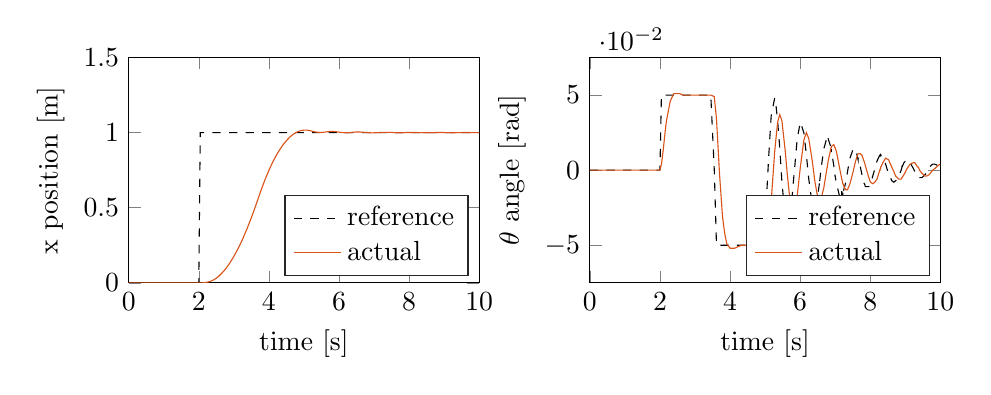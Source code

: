 % This file was created by matlab2tikz.
%
%The latest updates can be retrieved from
%  http://www.mathworks.com/matlabcentral/fileexchange/22022-matlab2tikz-matlab2tikz
%where you can also make suggestions and rate matlab2tikz.
%
\definecolor{mycolor1}{rgb}{0.85,0.325,0.098}%
%
\begin{tikzpicture}

\begin{axis}[%
width=0.367\textwidth,
height=0.236\textwidth,
at={(0\textwidth,0\textwidth)},
scale only axis,
xmin=0,
xmax=10,
xlabel={time [s]},
ymin=0,
ymax=1.5,
ylabel={x position [m]},
axis background/.style={fill=white},
legend style={at={(0.97,0.03)},anchor=south east,legend cell align=left,align=left,draw=white!15!black}
]
\addplot [color=black,dashed]
  table[row sep=crcr]{%
0	0\\
0.1	0\\
0.2	0\\
0.3	0\\
0.4	0\\
0.5	0\\
0.6	0\\
0.7	0\\
0.8	0\\
0.9	0\\
1	0\\
1.1	0\\
1.2	0\\
1.3	0\\
1.4	0\\
1.5	0\\
1.6	0\\
1.7	0\\
1.8	0\\
1.9	0\\
2.0	0\\
2.042	1\\
2.044	1\\
2.096	1\\
2.16	1\\
2.16	1\\
2.16	1\\
2.16	1\\
2.161	1\\
2.161	1\\
2.161	1\\
2.161	1\\
2.161	1\\
2.161	1\\
2.161	1\\
2.161	1\\
2.161	1\\
2.161	1\\
2.161	1\\
2.161	1\\
2.161	1\\
2.161	1\\
2.161	1\\
2.163	1\\
2.163	1\\
2.163	1\\
2.163	1\\
2.163	1\\
2.163	1\\
2.163	1\\
2.163	1\\
2.163	1\\
2.163	1\\
2.163	1\\
2.163	1\\
2.163	1\\
2.163	1\\
2.163	1\\
2.163	1\\
2.163	1\\
2.163	1\\
2.163	1\\
2.163	1\\
2.163	1\\
2.163	1\\
2.163	1\\
2.163	1\\
2.163	1\\
2.163	1\\
2.163	1\\
2.163	1\\
2.163	1\\
2.163	1\\
2.163	1\\
2.163	1\\
2.163	1\\
2.165	1\\
2.195	1\\
2.295	1\\
2.395	1\\
2.481	1\\
2.522	1\\
2.561	1\\
2.661	1\\
2.749	1\\
2.805	1\\
2.805	1\\
2.805	1\\
2.805	1\\
2.805	1\\
2.805	1\\
2.805	1\\
2.805	1\\
2.805	1\\
2.805	1\\
2.805	1\\
2.805	1\\
2.807	1\\
2.829	1\\
2.881	1\\
2.981	1\\
3.051	1\\
3.12	1\\
3.18	1\\
3.242	1\\
3.285	1\\
3.364	1\\
3.451	1\\
3.551	1\\
3.614	1\\
3.702	1\\
3.78	1\\
3.78	1\\
3.78	1\\
3.781	1\\
3.784	1\\
3.797	1\\
3.797	1\\
3.797	1\\
3.797	1\\
3.797	1\\
3.798	1\\
3.798	1\\
3.798	1\\
3.798	1\\
3.798	1\\
3.798	1\\
3.798	1\\
3.799	1\\
3.802	1\\
3.802	1\\
3.802	1\\
3.802	1\\
3.802	1\\
3.802	1\\
3.802	1\\
3.802	1\\
3.802	1\\
3.802	1\\
3.802	1\\
3.802	1\\
3.802	1\\
3.802	1\\
3.802	1\\
3.802	1\\
3.802	1\\
3.802	1\\
3.802	1\\
3.802	1\\
3.802	1\\
3.802	1\\
3.803	1\\
3.812	1\\
3.855	1\\
3.909	1\\
4.004	1\\
4.014	1\\
4.014	1\\
4.014	1\\
4.014	1\\
4.014	1\\
4.014	1\\
4.014	1\\
4.014	1\\
4.015	1\\
4.052	1\\
4.07	1\\
4.07	1\\
4.07	1\\
4.07	1\\
4.07	1\\
4.07	1\\
4.07	1\\
4.07	1\\
4.07	1\\
4.07	1\\
4.071	1\\
4.071	1\\
4.073	1\\
4.109	1\\
4.13	1\\
4.226	1\\
4.314	1\\
4.375	1\\
4.41	1\\
4.41	1\\
4.41	1\\
4.41	1\\
4.41	1\\
4.41	1\\
4.41	1\\
4.41	1\\
4.41	1\\
4.41	1\\
4.41	1\\
4.41	1\\
4.41	1\\
4.41	1\\
4.41	1\\
4.41	1\\
4.41	1\\
4.41	1\\
4.41	1\\
4.41	1\\
4.41	1\\
4.41	1\\
4.41	1\\
4.41	1\\
4.41	1\\
4.41	1\\
4.41	1\\
4.413	1\\
4.415	1\\
4.415	1\\
4.415	1\\
4.415	1\\
4.418	1\\
4.435	1\\
4.511	1\\
4.601	1\\
4.689	1\\
4.772	1\\
4.793	1\\
4.867	1\\
4.941	1\\
4.941	1\\
4.941	1\\
4.941	1\\
4.941	1\\
4.941	1\\
4.941	1\\
4.956	1\\
5.036	1\\
5.052	1\\
5.104	1\\
5.174	1\\
5.274	1\\
5.294	1\\
5.358	1\\
5.419	1\\
5.481	1\\
5.579	1\\
5.616	1\\
5.644	1\\
5.722	1\\
5.751	1\\
5.801	1\\
5.807	1\\
5.835	1\\
5.918	1\\
6.007	1\\
6.107	1\\
6.18	1\\
6.248	1\\
6.348	1\\
6.425	1\\
6.487	1\\
6.549	1\\
6.549	1\\
6.549	1\\
6.549	1\\
6.549	1\\
6.549	1\\
6.549	1\\
6.549	1\\
6.556	1\\
6.58	1\\
6.582	1\\
6.582	1\\
6.582	1\\
6.582	1\\
6.583	1\\
6.583	1\\
6.583	1\\
6.583	1\\
6.6	1\\
6.675	1\\
6.758	1\\
6.771	1\\
6.771	1\\
6.771	1\\
6.771	1\\
6.771	1\\
6.771	1\\
6.771	1\\
6.772	1\\
6.775	1\\
6.8	1\\
6.883	1\\
6.89	1\\
6.89	1\\
6.89	1\\
6.89	1\\
6.89	1\\
6.89	1\\
6.89	1\\
6.89	1\\
6.89	1\\
6.89	1\\
6.89	1\\
6.89	1\\
6.89	1\\
6.89	1\\
6.89	1\\
6.891	1\\
6.891	1\\
6.891	1\\
6.891	1\\
6.891	1\\
6.891	1\\
6.891	1\\
6.891	1\\
6.891	1\\
6.891	1\\
6.891	1\\
6.891	1\\
6.891	1\\
6.891	1\\
6.891	1\\
6.891	1\\
6.891	1\\
6.891	1\\
6.891	1\\
6.891	1\\
6.891	1\\
6.891	1\\
6.891	1\\
6.891	1\\
6.891	1\\
6.891	1\\
6.891	1\\
6.891	1\\
6.891	1\\
6.907	1\\
6.962	1\\
6.996	1\\
6.996	1\\
6.996	1\\
6.996	1\\
6.996	1\\
6.996	1\\
6.996	1\\
6.996	1\\
6.996	1\\
6.996	1\\
6.996	1\\
6.996	1\\
6.996	1\\
6.996	1\\
6.996	1\\
6.996	1\\
7.001	1\\
7.04	1\\
7.122	1\\
7.19	1\\
7.19	1\\
7.19	1\\
7.19	1\\
7.19	1\\
7.19	1\\
7.19	1\\
7.19	1\\
7.19	1\\
7.19	1\\
7.19	1\\
7.19	1\\
7.19	1\\
7.19	1\\
7.194	1\\
7.194	1\\
7.194	1\\
7.194	1\\
7.194	1\\
7.194	1\\
7.194	1\\
7.194	1\\
7.194	1\\
7.194	1\\
7.194	1\\
7.194	1\\
7.194	1\\
7.194	1\\
7.194	1\\
7.194	1\\
7.194	1\\
7.194	1\\
7.2	1\\
7.218	1\\
7.218	1\\
7.218	1\\
7.218	1\\
7.218	1\\
7.218	1\\
7.218	1\\
7.218	1\\
7.218	1\\
7.218	1\\
7.218	1\\
7.218	1\\
7.218	1\\
7.218	1\\
7.218	1\\
7.218	1\\
7.218	1\\
7.218	1\\
7.218	1\\
7.219	1\\
7.223	1\\
7.271	1\\
7.305	1\\
7.353	1\\
7.423	1\\
7.513	1\\
7.582	1\\
7.655	1\\
7.655	1\\
7.655	1\\
7.655	1\\
7.655	1\\
7.655	1\\
7.655	1\\
7.656	1\\
7.656	1\\
7.656	1\\
7.659	1\\
7.72	1\\
7.757	1\\
7.766	1\\
7.809	1\\
7.853	1\\
7.861	1\\
7.861	1\\
7.861	1\\
7.874	1\\
7.962	1\\
8.007	1\\
8.073	1\\
8.133	1\\
8.194	1\\
8.273	1\\
8.273	1\\
8.273	1\\
8.275	1\\
8.278	1\\
8.278	1\\
8.278	1\\
8.278	1\\
8.278	1\\
8.278	1\\
8.278	1\\
8.278	1\\
8.278	1\\
8.28	1\\
8.28	1\\
8.283	1\\
8.283	1\\
8.283	1\\
8.283	1\\
8.283	1\\
8.291	1\\
8.294	1\\
8.294	1\\
8.294	1\\
8.294	1\\
8.294	1\\
8.294	1\\
8.294	1\\
8.294	1\\
8.294	1\\
8.294	1\\
8.294	1\\
8.294	1\\
8.294	1\\
8.294	1\\
8.294	1\\
8.294	1\\
8.297	1\\
8.299	1\\
8.299	1\\
8.299	1\\
8.299	1\\
8.299	1\\
8.299	1\\
8.299	1\\
8.299	1\\
8.299	1\\
8.3	1\\
8.3	1\\
8.3	1\\
8.3	1\\
8.3	1\\
8.306	1\\
8.362	1\\
8.441	1\\
8.517	1\\
8.517	1\\
8.517	1\\
8.517	1\\
8.517	1\\
8.523	1\\
8.617	1\\
8.676	1\\
8.727	1\\
8.727	1\\
8.727	1\\
8.735	1\\
8.811	1\\
8.884	1\\
8.908	1\\
8.908	1\\
8.908	1\\
8.908	1\\
8.908	1\\
8.908	1\\
8.908	1\\
8.908	1\\
8.908	1\\
8.908	1\\
8.908	1\\
8.908	1\\
8.908	1\\
8.908	1\\
8.908	1\\
8.908	1\\
8.908	1\\
8.908	1\\
8.908	1\\
8.908	1\\
8.909	1\\
8.909	1\\
8.909	1\\
8.909	1\\
8.909	1\\
8.909	1\\
8.909	1\\
8.909	1\\
8.909	1\\
8.909	1\\
8.909	1\\
8.909	1\\
8.909	1\\
8.909	1\\
8.909	1\\
8.909	1\\
8.909	1\\
8.909	1\\
8.909	1\\
8.909	1\\
8.963	1\\
9.051	1\\
9.138	1\\
9.236	1\\
9.275	1\\
9.328	1\\
9.358	1\\
9.376	1\\
9.407	1\\
9.476	1\\
9.568	1\\
9.599	1\\
9.684	1\\
9.784	1\\
9.844	1\\
9.934	1\\
9.993	1\\
};
\addlegendentry{reference};

\addplot [color=mycolor1,solid]
  table[row sep=crcr]{%
0	0\\
0.1	0\\
0.2	0\\
0.3	0\\
0.4	0\\
0.5	0\\
0.6	0\\
0.7	0\\
0.8	0\\
0.9	0\\
1	0\\
1.1	0\\
1.2	0\\
1.3	0\\
1.4	0\\
1.5	0\\
1.6	0\\
1.7	0\\
1.8	0\\
1.9	0\\
2.0	0\\
2.042	5.931e-06\\
2.044	6.759e-06\\
2.096	0.0\\
2.16	0.001\\
2.16	0.001\\
2.16	0.001\\
2.16	0.001\\
2.161	0.001\\
2.161	0.001\\
2.161	0.001\\
2.161	0.001\\
2.161	0.001\\
2.161	0.001\\
2.161	0.001\\
2.161	0.001\\
2.161	0.001\\
2.161	0.001\\
2.161	0.001\\
2.161	0.001\\
2.161	0.001\\
2.161	0.001\\
2.161	0.001\\
2.163	0.001\\
2.163	0.001\\
2.163	0.001\\
2.163	0.001\\
2.163	0.001\\
2.163	0.001\\
2.163	0.001\\
2.163	0.001\\
2.163	0.001\\
2.163	0.001\\
2.163	0.001\\
2.163	0.001\\
2.163	0.001\\
2.163	0.001\\
2.163	0.001\\
2.163	0.001\\
2.163	0.001\\
2.163	0.001\\
2.163	0.001\\
2.163	0.001\\
2.163	0.001\\
2.163	0.001\\
2.163	0.001\\
2.163	0.001\\
2.163	0.001\\
2.163	0.001\\
2.163	0.001\\
2.163	0.001\\
2.163	0.001\\
2.163	0.001\\
2.163	0.001\\
2.163	0.001\\
2.163	0.001\\
2.165	0.001\\
2.195	0.002\\
2.295	0.007\\
2.395	0.016\\
2.481	0.028\\
2.522	0.035\\
2.561	0.042\\
2.661	0.065\\
2.749	0.088\\
2.805	0.105\\
2.805	0.105\\
2.805	0.105\\
2.805	0.105\\
2.805	0.105\\
2.805	0.105\\
2.805	0.105\\
2.805	0.105\\
2.805	0.105\\
2.805	0.105\\
2.805	0.105\\
2.805	0.105\\
2.807	0.106\\
2.829	0.113\\
2.881	0.131\\
2.981	0.168\\
3.051	0.197\\
3.12	0.228\\
3.18	0.256\\
3.242	0.287\\
3.285	0.31\\
3.364	0.353\\
3.451	0.404\\
3.551	0.466\\
3.614	0.507\\
3.702	0.566\\
3.78	0.618\\
3.78	0.618\\
3.78	0.618\\
3.781	0.618\\
3.784	0.62\\
3.797	0.629\\
3.797	0.629\\
3.797	0.629\\
3.797	0.629\\
3.797	0.629\\
3.798	0.629\\
3.798	0.629\\
3.798	0.629\\
3.798	0.629\\
3.798	0.629\\
3.798	0.629\\
3.798	0.629\\
3.799	0.63\\
3.802	0.632\\
3.802	0.632\\
3.802	0.632\\
3.802	0.632\\
3.802	0.632\\
3.802	0.632\\
3.802	0.632\\
3.802	0.632\\
3.802	0.632\\
3.802	0.632\\
3.802	0.632\\
3.802	0.632\\
3.802	0.632\\
3.802	0.632\\
3.802	0.632\\
3.802	0.632\\
3.802	0.632\\
3.802	0.632\\
3.802	0.632\\
3.802	0.632\\
3.802	0.632\\
3.802	0.632\\
3.803	0.632\\
3.812	0.638\\
3.855	0.665\\
3.909	0.698\\
4.004	0.75\\
4.014	0.755\\
4.014	0.755\\
4.014	0.755\\
4.014	0.755\\
4.014	0.755\\
4.014	0.755\\
4.014	0.756\\
4.014	0.756\\
4.015	0.756\\
4.052	0.775\\
4.07	0.784\\
4.07	0.784\\
4.07	0.784\\
4.07	0.784\\
4.07	0.784\\
4.07	0.784\\
4.07	0.784\\
4.07	0.784\\
4.07	0.784\\
4.07	0.784\\
4.071	0.785\\
4.071	0.785\\
4.073	0.786\\
4.109	0.803\\
4.13	0.813\\
4.226	0.855\\
4.314	0.888\\
4.375	0.909\\
4.41	0.92\\
4.41	0.92\\
4.41	0.92\\
4.41	0.921\\
4.41	0.921\\
4.41	0.921\\
4.41	0.921\\
4.41	0.921\\
4.41	0.921\\
4.41	0.921\\
4.41	0.921\\
4.41	0.921\\
4.41	0.921\\
4.41	0.921\\
4.41	0.921\\
4.41	0.921\\
4.41	0.921\\
4.41	0.921\\
4.41	0.921\\
4.41	0.921\\
4.41	0.921\\
4.41	0.921\\
4.41	0.921\\
4.41	0.921\\
4.41	0.921\\
4.41	0.921\\
4.41	0.921\\
4.413	0.921\\
4.415	0.922\\
4.415	0.922\\
4.415	0.922\\
4.415	0.922\\
4.418	0.923\\
4.435	0.928\\
4.511	0.949\\
4.601	0.971\\
4.689	0.988\\
4.772	1.0\\
4.793	1.003\\
4.867	1.01\\
4.941	1.015\\
4.941	1.015\\
4.941	1.015\\
4.941	1.015\\
4.941	1.015\\
4.941	1.015\\
4.941	1.015\\
4.956	1.015\\
5.036	1.017\\
5.052	1.017\\
5.104	1.016\\
5.174	1.013\\
5.274	1.007\\
5.294	1.006\\
5.358	1.003\\
5.419	1.002\\
5.481	1.001\\
5.579	1.003\\
5.616	1.004\\
5.644	1.005\\
5.722	1.007\\
5.751	1.008\\
5.801	1.008\\
5.807	1.008\\
5.835	1.008\\
5.918	1.006\\
6.007	1.003\\
6.107	1.0\\
6.18	0.999\\
6.248	0.999\\
6.348	1.001\\
6.425	1.003\\
6.487	1.004\\
6.549	1.004\\
6.549	1.004\\
6.549	1.004\\
6.549	1.004\\
6.549	1.004\\
6.549	1.004\\
6.549	1.004\\
6.549	1.004\\
6.556	1.004\\
6.58	1.004\\
6.582	1.004\\
6.582	1.004\\
6.582	1.004\\
6.582	1.004\\
6.583	1.004\\
6.583	1.004\\
6.583	1.004\\
6.583	1.004\\
6.6	1.004\\
6.675	1.003\\
6.758	1.001\\
6.771	1.001\\
6.771	1.001\\
6.771	1.001\\
6.771	1.001\\
6.771	1.001\\
6.771	1.001\\
6.771	1.001\\
6.772	1.001\\
6.775	1.001\\
6.8	1.001\\
6.883	0.999\\
6.89	0.999\\
6.89	0.999\\
6.89	0.999\\
6.89	0.999\\
6.89	0.999\\
6.89	0.999\\
6.89	0.999\\
6.89	0.999\\
6.89	0.999\\
6.89	0.999\\
6.89	0.999\\
6.89	0.999\\
6.89	0.999\\
6.89	0.999\\
6.89	0.999\\
6.891	0.999\\
6.891	0.999\\
6.891	0.999\\
6.891	0.999\\
6.891	0.999\\
6.891	0.999\\
6.891	0.999\\
6.891	0.999\\
6.891	0.999\\
6.891	0.999\\
6.891	0.999\\
6.891	0.999\\
6.891	0.999\\
6.891	0.999\\
6.891	0.999\\
6.891	0.999\\
6.891	0.999\\
6.891	0.999\\
6.891	0.999\\
6.891	0.999\\
6.891	0.999\\
6.891	0.999\\
6.891	0.999\\
6.891	0.999\\
6.891	0.999\\
6.891	0.999\\
6.891	0.999\\
6.891	0.999\\
6.891	0.999\\
6.907	0.999\\
6.962	0.998\\
6.996	0.999\\
6.996	0.999\\
6.996	0.999\\
6.996	0.999\\
6.996	0.999\\
6.996	0.999\\
6.996	0.999\\
6.996	0.999\\
6.996	0.999\\
6.996	0.999\\
6.996	0.999\\
6.996	0.999\\
6.996	0.999\\
6.996	0.999\\
6.996	0.999\\
6.996	0.999\\
7.001	0.999\\
7.04	0.999\\
7.122	1.0\\
7.19	1.001\\
7.19	1.001\\
7.19	1.001\\
7.19	1.001\\
7.19	1.001\\
7.19	1.001\\
7.19	1.001\\
7.19	1.001\\
7.19	1.001\\
7.19	1.001\\
7.19	1.001\\
7.19	1.001\\
7.19	1.001\\
7.19	1.001\\
7.194	1.001\\
7.194	1.001\\
7.194	1.001\\
7.194	1.001\\
7.194	1.001\\
7.194	1.001\\
7.194	1.001\\
7.194	1.001\\
7.194	1.001\\
7.194	1.001\\
7.194	1.001\\
7.194	1.001\\
7.194	1.001\\
7.194	1.001\\
7.194	1.001\\
7.194	1.001\\
7.194	1.001\\
7.194	1.001\\
7.2	1.001\\
7.218	1.002\\
7.218	1.002\\
7.218	1.002\\
7.218	1.002\\
7.218	1.002\\
7.218	1.002\\
7.218	1.002\\
7.218	1.002\\
7.218	1.002\\
7.218	1.002\\
7.218	1.002\\
7.218	1.002\\
7.218	1.002\\
7.218	1.002\\
7.218	1.002\\
7.218	1.002\\
7.218	1.002\\
7.218	1.002\\
7.218	1.002\\
7.219	1.002\\
7.223	1.002\\
7.271	1.002\\
7.305	1.002\\
7.353	1.002\\
7.423	1.002\\
7.513	1.001\\
7.582	1.0\\
7.655	0.999\\
7.655	0.999\\
7.655	0.999\\
7.655	0.999\\
7.655	0.999\\
7.655	0.999\\
7.655	0.999\\
7.656	0.999\\
7.656	0.999\\
7.656	0.999\\
7.659	0.999\\
7.72	0.999\\
7.757	0.999\\
7.766	0.999\\
7.809	0.999\\
7.853	1.0\\
7.861	1.0\\
7.861	1.0\\
7.861	1.0\\
7.874	1.0\\
7.962	1.001\\
8.007	1.001\\
8.073	1.001\\
8.133	1.001\\
8.194	1.001\\
8.273	1.0\\
8.273	1.0\\
8.273	1.0\\
8.275	1.0\\
8.278	1.0\\
8.278	1.0\\
8.278	1.0\\
8.278	1.0\\
8.278	1.0\\
8.278	1.0\\
8.278	1.0\\
8.278	1.0\\
8.278	1.0\\
8.28	1.0\\
8.28	1.0\\
8.283	1.0\\
8.283	1.0\\
8.283	1.0\\
8.283	1.0\\
8.283	1.0\\
8.291	1.0\\
8.294	1.0\\
8.294	1.0\\
8.294	1.0\\
8.294	1.0\\
8.294	1.0\\
8.294	1.0\\
8.294	1.0\\
8.294	1.0\\
8.294	1.0\\
8.294	1.0\\
8.294	1.0\\
8.294	1.0\\
8.294	1.0\\
8.294	1.0\\
8.294	1.0\\
8.294	1.0\\
8.297	1.0\\
8.299	1.0\\
8.299	1.0\\
8.299	1.0\\
8.299	1.0\\
8.299	1.0\\
8.299	1.0\\
8.299	1.0\\
8.299	1.0\\
8.299	1.0\\
8.3	1.0\\
8.3	1.0\\
8.3	1.0\\
8.3	1.0\\
8.3	1.0\\
8.306	1.0\\
8.362	1.0\\
8.441	0.999\\
8.517	0.999\\
8.517	0.999\\
8.517	0.999\\
8.517	0.999\\
8.517	0.999\\
8.523	0.999\\
8.617	1.0\\
8.676	1.0\\
8.727	1.0\\
8.727	1.0\\
8.727	1.0\\
8.735	1.001\\
8.811	1.001\\
8.884	1.001\\
8.908	1.001\\
8.908	1.001\\
8.908	1.001\\
8.908	1.001\\
8.908	1.001\\
8.908	1.001\\
8.908	1.001\\
8.908	1.001\\
8.908	1.001\\
8.908	1.001\\
8.908	1.001\\
8.908	1.001\\
8.908	1.001\\
8.908	1.001\\
8.908	1.001\\
8.908	1.001\\
8.908	1.001\\
8.908	1.001\\
8.908	1.001\\
8.908	1.001\\
8.909	1.001\\
8.909	1.001\\
8.909	1.001\\
8.909	1.001\\
8.909	1.001\\
8.909	1.001\\
8.909	1.001\\
8.909	1.001\\
8.909	1.001\\
8.909	1.001\\
8.909	1.001\\
8.909	1.001\\
8.909	1.001\\
8.909	1.001\\
8.909	1.001\\
8.909	1.001\\
8.909	1.001\\
8.909	1.001\\
8.909	1.001\\
8.909	1.001\\
8.963	1.001\\
9.051	1.0\\
9.138	1.0\\
9.236	0.999\\
9.275	0.999\\
9.328	0.999\\
9.358	1.0\\
9.376	1.0\\
9.407	1.0\\
9.476	1.0\\
9.568	1.001\\
9.599	1.001\\
9.684	1.001\\
9.784	1.0\\
9.844	1.0\\
9.934	1.0\\
9.993	1.0\\
};
\addlegendentry{actual};

\end{axis}

\begin{axis}[%
width=0.367\textwidth,
height=0.236\textwidth,
at={(0.483\textwidth,0\textwidth)},
scale only axis,
xmin=0,
xmax=10,
xlabel={time [s]},
ymin=-0.075,
ymax=0.075,
ylabel={$\theta\text{ angle [rad]}$},
axis background/.style={fill=white},
legend style={at={(0.97,0.03)},anchor=south east,legend cell align=left,align=left,draw=white!15!black}
]
\addplot [color=black,dashed]
  table[row sep=crcr]{%
0	0\\
0.1	0\\
0.2	0\\
0.3	0\\
0.4	0\\
0.5	0\\
0.6	0\\
0.7	0\\
0.8	0\\
0.9	0\\
1	0\\
1.1	0\\
1.2	0\\
1.3	0\\
1.4	0\\
1.5	0\\
1.6	0\\
1.7	0\\
1.8	0\\
1.9	0\\
2.0	0\\
2.042	0.05\\
2.044	0.05\\
2.096	0.05\\
2.16	0.05\\
2.16	0.05\\
2.16	0.05\\
2.16	0.05\\
2.161	0.05\\
2.161	0.05\\
2.161	0.05\\
2.161	0.05\\
2.161	0.05\\
2.161	0.05\\
2.161	0.05\\
2.161	0.05\\
2.161	0.05\\
2.161	0.05\\
2.161	0.05\\
2.161	0.05\\
2.161	0.05\\
2.161	0.05\\
2.161	0.05\\
2.163	0.05\\
2.163	0.05\\
2.163	0.05\\
2.163	0.05\\
2.163	0.05\\
2.163	0.05\\
2.163	0.05\\
2.163	0.05\\
2.163	0.05\\
2.163	0.05\\
2.163	0.05\\
2.163	0.05\\
2.163	0.05\\
2.163	0.05\\
2.163	0.05\\
2.163	0.05\\
2.163	0.05\\
2.163	0.05\\
2.163	0.05\\
2.163	0.05\\
2.163	0.05\\
2.163	0.05\\
2.163	0.05\\
2.163	0.05\\
2.163	0.05\\
2.163	0.05\\
2.163	0.05\\
2.163	0.05\\
2.163	0.05\\
2.163	0.05\\
2.163	0.05\\
2.163	0.05\\
2.163	0.05\\
2.165	0.05\\
2.195	0.05\\
2.295	0.05\\
2.395	0.05\\
2.481	0.05\\
2.522	0.05\\
2.561	0.05\\
2.661	0.05\\
2.749	0.05\\
2.805	0.05\\
2.805	0.05\\
2.805	0.05\\
2.805	0.05\\
2.805	0.05\\
2.805	0.05\\
2.805	0.05\\
2.805	0.05\\
2.805	0.05\\
2.805	0.05\\
2.805	0.05\\
2.805	0.05\\
2.807	0.05\\
2.829	0.05\\
2.881	0.05\\
2.981	0.05\\
3.051	0.05\\
3.12	0.05\\
3.18	0.05\\
3.242	0.05\\
3.285	0.05\\
3.364	0.05\\
3.451	0.05\\
3.551	0.0\\
3.614	-0.05\\
3.702	-0.05\\
3.78	-0.05\\
3.78	-0.05\\
3.78	-0.05\\
3.781	-0.05\\
3.784	-0.05\\
3.797	-0.05\\
3.797	-0.05\\
3.797	-0.05\\
3.797	-0.05\\
3.797	-0.05\\
3.798	-0.05\\
3.798	-0.05\\
3.798	-0.05\\
3.798	-0.05\\
3.798	-0.05\\
3.798	-0.05\\
3.798	-0.05\\
3.799	-0.05\\
3.802	-0.05\\
3.802	-0.05\\
3.802	-0.05\\
3.802	-0.05\\
3.802	-0.05\\
3.802	-0.05\\
3.802	-0.05\\
3.802	-0.05\\
3.802	-0.05\\
3.802	-0.05\\
3.802	-0.05\\
3.802	-0.05\\
3.802	-0.05\\
3.802	-0.05\\
3.802	-0.05\\
3.802	-0.05\\
3.802	-0.05\\
3.802	-0.05\\
3.802	-0.05\\
3.802	-0.05\\
3.802	-0.05\\
3.802	-0.05\\
3.803	-0.05\\
3.812	-0.05\\
3.855	-0.05\\
3.909	-0.05\\
4.004	-0.05\\
4.014	-0.05\\
4.014	-0.05\\
4.014	-0.05\\
4.014	-0.05\\
4.014	-0.05\\
4.014	-0.05\\
4.014	-0.05\\
4.014	-0.05\\
4.015	-0.05\\
4.052	-0.05\\
4.07	-0.05\\
4.07	-0.05\\
4.07	-0.05\\
4.07	-0.05\\
4.07	-0.05\\
4.07	-0.05\\
4.07	-0.05\\
4.07	-0.05\\
4.07	-0.05\\
4.07	-0.05\\
4.071	-0.05\\
4.071	-0.05\\
4.073	-0.05\\
4.109	-0.05\\
4.13	-0.05\\
4.226	-0.05\\
4.314	-0.05\\
4.375	-0.05\\
4.41	-0.05\\
4.41	-0.05\\
4.41	-0.05\\
4.41	-0.05\\
4.41	-0.05\\
4.41	-0.05\\
4.41	-0.05\\
4.41	-0.05\\
4.41	-0.05\\
4.41	-0.05\\
4.41	-0.05\\
4.41	-0.05\\
4.41	-0.05\\
4.41	-0.05\\
4.41	-0.05\\
4.41	-0.05\\
4.41	-0.05\\
4.41	-0.05\\
4.41	-0.05\\
4.41	-0.05\\
4.41	-0.05\\
4.41	-0.05\\
4.41	-0.05\\
4.41	-0.05\\
4.41	-0.05\\
4.41	-0.05\\
4.41	-0.05\\
4.413	-0.05\\
4.415	-0.05\\
4.415	-0.05\\
4.415	-0.05\\
4.415	-0.05\\
4.418	-0.05\\
4.435	-0.05\\
4.511	-0.05\\
4.601	-0.05\\
4.689	-0.05\\
4.772	-0.05\\
4.793	-0.05\\
4.867	-0.05\\
4.941	-0.05\\
4.941	-0.05\\
4.941	-0.05\\
4.941	-0.05\\
4.941	-0.05\\
4.941	-0.05\\
4.941	-0.05\\
4.956	-0.05\\
5.036	-0.02\\
5.052	-0.014\\
5.104	0.009\\
5.174	0.036\\
5.274	0.048\\
5.294	0.047\\
5.358	0.033\\
5.419	0.015\\
5.481	-0.008\\
5.579	-0.032\\
5.616	-0.037\\
5.644	-0.038\\
5.722	-0.029\\
5.751	-0.023\\
5.801	-0.01\\
5.807	-0.008\\
5.835	-0.001\\
5.918	0.021\\
6.007	0.032\\
6.107	0.025\\
6.18	0.01\\
6.248	-0.006\\
6.348	-0.023\\
6.425	-0.025\\
6.487	-0.02\\
6.549	-0.009\\
6.549	-0.008\\
6.549	-0.008\\
6.549	-0.009\\
6.549	-0.008\\
6.549	-0.009\\
6.549	-0.009\\
6.549	-0.009\\
6.556	-0.008\\
6.58	-0.003\\
6.582	-0.002\\
6.582	-0.002\\
6.582	-0.002\\
6.582	-0.002\\
6.583	-0.002\\
6.583	-0.002\\
6.583	-0.002\\
6.583	-0.002\\
6.6	0.001\\
6.675	0.014\\
6.758	0.021\\
6.771	0.022\\
6.771	0.021\\
6.771	0.022\\
6.771	0.022\\
6.771	0.022\\
6.771	0.022\\
6.771	0.022\\
6.772	0.022\\
6.775	0.021\\
6.8	0.021\\
6.883	0.015\\
6.89	0.013\\
6.89	0.013\\
6.89	0.013\\
6.89	0.013\\
6.89	0.013\\
6.89	0.013\\
6.89	0.013\\
6.89	0.014\\
6.89	0.013\\
6.89	0.013\\
6.89	0.013\\
6.89	0.013\\
6.89	0.013\\
6.89	0.013\\
6.89	0.013\\
6.891	0.014\\
6.891	0.014\\
6.891	0.013\\
6.891	0.013\\
6.891	0.013\\
6.891	0.013\\
6.891	0.013\\
6.891	0.013\\
6.891	0.013\\
6.891	0.013\\
6.891	0.013\\
6.891	0.013\\
6.891	0.012\\
6.891	0.013\\
6.891	0.013\\
6.891	0.013\\
6.891	0.013\\
6.891	0.013\\
6.891	0.013\\
6.891	0.014\\
6.891	0.014\\
6.891	0.013\\
6.891	0.013\\
6.891	0.013\\
6.891	0.013\\
6.891	0.013\\
6.891	0.013\\
6.891	0.013\\
6.891	0.013\\
6.907	0.011\\
6.962	0.003\\
6.996	-0.003\\
6.996	-0.004\\
6.996	-0.003\\
6.996	-0.003\\
6.996	-0.003\\
6.996	-0.003\\
6.996	-0.003\\
6.996	-0.003\\
6.996	-0.003\\
6.996	-0.003\\
6.996	-0.003\\
6.996	-0.003\\
6.996	-0.003\\
6.996	-0.003\\
6.996	-0.003\\
6.996	-0.003\\
7.001	-0.004\\
7.04	-0.009\\
7.122	-0.017\\
7.19	-0.017\\
7.19	-0.017\\
7.19	-0.018\\
7.19	-0.017\\
7.19	-0.014\\
7.19	-0.017\\
7.19	-0.017\\
7.19	-0.017\\
7.19	-0.017\\
7.19	-0.017\\
7.19	-0.017\\
7.19	-0.017\\
7.19	-0.019\\
7.19	-0.017\\
7.194	-0.017\\
7.194	-0.017\\
7.194	-0.014\\
7.194	-0.017\\
7.194	-0.017\\
7.194	-0.017\\
7.194	-0.017\\
7.194	-0.018\\
7.194	-0.017\\
7.194	-0.017\\
7.194	-0.017\\
7.194	-0.017\\
7.194	-0.017\\
7.194	-0.016\\
7.194	-0.017\\
7.194	-0.016\\
7.194	-0.017\\
7.194	-0.017\\
7.2	-0.017\\
7.218	-0.015\\
7.218	-0.016\\
7.218	-0.015\\
7.218	-0.017\\
7.218	-0.015\\
7.218	-0.015\\
7.218	-0.015\\
7.218	-0.015\\
7.218	-0.013\\
7.218	-0.015\\
7.218	-0.015\\
7.218	-0.015\\
7.218	-0.015\\
7.218	-0.015\\
7.218	-0.015\\
7.218	-0.015\\
7.218	-0.015\\
7.218	-0.015\\
7.218	-0.015\\
7.219	-0.015\\
7.223	-0.015\\
7.271	-0.011\\
7.305	-0.008\\
7.353	-0.001\\
7.423	0.008\\
7.513	0.014\\
7.582	0.014\\
7.655	0.007\\
7.655	0.008\\
7.655	0.008\\
7.655	0.008\\
7.655	0.008\\
7.655	0.008\\
7.655	0.008\\
7.656	0.008\\
7.656	0.008\\
7.656	0.008\\
7.659	0.008\\
7.72	0.002\\
7.757	-0.002\\
7.766	-0.003\\
7.809	-0.008\\
7.853	-0.01\\
7.861	-0.011\\
7.861	-0.011\\
7.861	-0.011\\
7.874	-0.011\\
7.962	-0.011\\
8.007	-0.009\\
8.073	-0.004\\
8.133	0.001\\
8.194	0.006\\
8.273	0.01\\
8.273	0.01\\
8.273	0.01\\
8.275	0.01\\
8.278	0.01\\
8.278	0.01\\
8.278	0.01\\
8.278	0.01\\
8.278	0.01\\
8.278	0.009\\
8.278	0.01\\
8.278	0.009\\
8.278	0.01\\
8.28	0.01\\
8.28	0.01\\
8.283	0.01\\
8.283	0.009\\
8.283	0.01\\
8.283	0.01\\
8.283	0.01\\
8.291	0.01\\
8.294	0.01\\
8.294	0.01\\
8.294	0.01\\
8.294	0.01\\
8.294	0.01\\
8.294	0.01\\
8.294	0.01\\
8.294	0.01\\
8.294	0.01\\
8.294	0.01\\
8.294	0.01\\
8.294	0.01\\
8.294	0.01\\
8.294	0.009\\
8.294	0.01\\
8.294	0.01\\
8.297	0.01\\
8.299	0.011\\
8.299	0.01\\
8.299	0.01\\
8.299	0.01\\
8.299	0.01\\
8.299	0.01\\
8.299	0.01\\
8.299	0.01\\
8.299	0.01\\
8.3	0.01\\
8.3	0.01\\
8.3	0.01\\
8.3	0.01\\
8.3	0.01\\
8.306	0.01\\
8.362	0.009\\
8.441	0.004\\
8.517	-0.002\\
8.517	-0.002\\
8.517	-0.002\\
8.517	-0.002\\
8.517	-0.002\\
8.523	-0.002\\
8.617	-0.007\\
8.676	-0.008\\
8.727	-0.007\\
8.727	-0.007\\
8.727	-0.007\\
8.735	-0.007\\
8.811	-0.004\\
8.884	0.0\\
8.908	0.002\\
8.908	0.002\\
8.908	0.002\\
8.908	0.002\\
8.908	0.002\\
8.908	0.002\\
8.908	0.002\\
8.908	0.003\\
8.908	0.002\\
8.908	0.001\\
8.908	0.002\\
8.908	0.002\\
8.908	0.002\\
8.908	0.002\\
8.908	0.002\\
8.908	0.002\\
8.908	0.003\\
8.908	0.002\\
8.908	0.002\\
8.908	0.002\\
8.909	0.002\\
8.909	0.002\\
8.909	0.002\\
8.909	0.002\\
8.909	0.002\\
8.909	0.002\\
8.909	0.002\\
8.909	0.002\\
8.909	0.002\\
8.909	0.003\\
8.909	0.002\\
8.909	0.002\\
8.909	0.002\\
8.909	0.002\\
8.909	0.002\\
8.909	0.002\\
8.909	0.002\\
8.909	0.002\\
8.909	0.002\\
8.909	0.002\\
8.963	0.005\\
9.051	0.007\\
9.138	0.005\\
9.236	0.001\\
9.275	-0.001\\
9.328	-0.003\\
9.358	-0.004\\
9.376	-0.005\\
9.407	-0.005\\
9.476	-0.005\\
9.568	-0.003\\
9.599	-0.002\\
9.684	0.002\\
9.784	0.004\\
9.844	0.004\\
9.934	0.003\\
9.993	0.001\\
};
\addlegendentry{reference};

\addplot [color=mycolor1,solid]
  table[row sep=crcr]{%
0	0\\
0.1	0\\
0.2	0\\
0.3	0\\
0.4	0\\
0.5	0\\
0.6	0\\
0.7	0\\
0.8	0\\
0.9	0\\
1	0\\
1.1	0\\
1.2	0\\
1.3	0\\
1.4	0\\
1.5	0\\
1.6	0\\
1.7	0\\
1.8	0\\
1.9	0\\
2.0	0\\
2.042	0.004\\
2.044	0.004\\
2.096	0.014\\
2.16	0.028\\
2.16	0.028\\
2.16	0.028\\
2.16	0.028\\
2.161	0.028\\
2.161	0.028\\
2.161	0.028\\
2.161	0.028\\
2.161	0.028\\
2.161	0.028\\
2.161	0.028\\
2.161	0.028\\
2.161	0.028\\
2.161	0.028\\
2.161	0.028\\
2.161	0.028\\
2.161	0.028\\
2.161	0.028\\
2.161	0.028\\
2.163	0.029\\
2.163	0.029\\
2.163	0.029\\
2.163	0.029\\
2.163	0.029\\
2.163	0.029\\
2.163	0.029\\
2.163	0.029\\
2.163	0.029\\
2.163	0.029\\
2.163	0.029\\
2.163	0.029\\
2.163	0.029\\
2.163	0.029\\
2.163	0.029\\
2.163	0.029\\
2.163	0.029\\
2.163	0.029\\
2.163	0.029\\
2.163	0.029\\
2.163	0.029\\
2.163	0.029\\
2.163	0.029\\
2.163	0.029\\
2.163	0.029\\
2.163	0.029\\
2.163	0.029\\
2.163	0.029\\
2.163	0.029\\
2.163	0.029\\
2.163	0.029\\
2.163	0.029\\
2.163	0.029\\
2.165	0.029\\
2.195	0.034\\
2.295	0.046\\
2.395	0.051\\
2.481	0.051\\
2.522	0.051\\
2.561	0.051\\
2.661	0.05\\
2.749	0.05\\
2.805	0.05\\
2.805	0.05\\
2.805	0.05\\
2.805	0.05\\
2.805	0.05\\
2.805	0.05\\
2.805	0.05\\
2.805	0.05\\
2.805	0.05\\
2.805	0.05\\
2.805	0.05\\
2.805	0.05\\
2.807	0.05\\
2.829	0.05\\
2.881	0.05\\
2.981	0.05\\
3.051	0.05\\
3.12	0.05\\
3.18	0.05\\
3.242	0.05\\
3.285	0.05\\
3.364	0.05\\
3.451	0.05\\
3.551	0.049\\
3.614	0.034\\
3.702	-0.003\\
3.78	-0.029\\
3.78	-0.029\\
3.78	-0.029\\
3.781	-0.029\\
3.784	-0.03\\
3.797	-0.033\\
3.797	-0.033\\
3.797	-0.033\\
3.797	-0.033\\
3.797	-0.033\\
3.798	-0.033\\
3.798	-0.033\\
3.798	-0.033\\
3.798	-0.033\\
3.798	-0.033\\
3.798	-0.033\\
3.798	-0.033\\
3.799	-0.033\\
3.802	-0.034\\
3.802	-0.034\\
3.802	-0.034\\
3.802	-0.034\\
3.802	-0.034\\
3.802	-0.034\\
3.802	-0.034\\
3.802	-0.034\\
3.802	-0.034\\
3.802	-0.034\\
3.802	-0.034\\
3.802	-0.034\\
3.802	-0.034\\
3.802	-0.034\\
3.802	-0.034\\
3.802	-0.034\\
3.802	-0.034\\
3.802	-0.034\\
3.802	-0.034\\
3.802	-0.034\\
3.802	-0.034\\
3.802	-0.034\\
3.803	-0.034\\
3.812	-0.036\\
3.855	-0.043\\
3.909	-0.049\\
4.004	-0.052\\
4.014	-0.052\\
4.014	-0.052\\
4.014	-0.052\\
4.014	-0.052\\
4.014	-0.052\\
4.014	-0.052\\
4.014	-0.052\\
4.014	-0.052\\
4.015	-0.052\\
4.052	-0.052\\
4.07	-0.052\\
4.07	-0.052\\
4.07	-0.052\\
4.07	-0.052\\
4.07	-0.052\\
4.07	-0.052\\
4.07	-0.052\\
4.07	-0.052\\
4.07	-0.052\\
4.07	-0.052\\
4.071	-0.052\\
4.071	-0.052\\
4.073	-0.052\\
4.109	-0.052\\
4.13	-0.052\\
4.226	-0.051\\
4.314	-0.05\\
4.375	-0.05\\
4.41	-0.05\\
4.41	-0.05\\
4.41	-0.05\\
4.41	-0.05\\
4.41	-0.05\\
4.41	-0.05\\
4.41	-0.05\\
4.41	-0.05\\
4.41	-0.05\\
4.41	-0.05\\
4.41	-0.05\\
4.41	-0.05\\
4.41	-0.05\\
4.41	-0.05\\
4.41	-0.05\\
4.41	-0.05\\
4.41	-0.05\\
4.41	-0.05\\
4.41	-0.05\\
4.41	-0.05\\
4.41	-0.05\\
4.41	-0.05\\
4.41	-0.05\\
4.41	-0.05\\
4.41	-0.05\\
4.41	-0.05\\
4.41	-0.05\\
4.413	-0.05\\
4.415	-0.05\\
4.415	-0.05\\
4.415	-0.05\\
4.415	-0.05\\
4.418	-0.05\\
4.435	-0.05\\
4.511	-0.05\\
4.601	-0.05\\
4.689	-0.05\\
4.772	-0.05\\
4.793	-0.05\\
4.867	-0.05\\
4.941	-0.05\\
4.941	-0.05\\
4.941	-0.05\\
4.941	-0.05\\
4.941	-0.05\\
4.941	-0.05\\
4.941	-0.05\\
4.956	-0.05\\
5.036	-0.049\\
5.052	-0.047\\
5.104	-0.04\\
5.174	-0.021\\
5.274	0.012\\
5.294	0.017\\
5.358	0.032\\
5.419	0.037\\
5.481	0.033\\
5.579	0.012\\
5.616	0.002\\
5.644	-0.005\\
5.722	-0.022\\
5.751	-0.026\\
5.801	-0.029\\
5.807	-0.029\\
5.835	-0.028\\
5.918	-0.017\\
6.007	0.002\\
6.107	0.02\\
6.18	0.025\\
6.248	0.021\\
6.348	0.006\\
6.425	-0.008\\
6.487	-0.016\\
6.549	-0.02\\
6.549	-0.02\\
6.549	-0.02\\
6.549	-0.02\\
6.549	-0.02\\
6.549	-0.02\\
6.549	-0.02\\
6.549	-0.02\\
6.556	-0.02\\
6.58	-0.02\\
6.582	-0.02\\
6.582	-0.02\\
6.582	-0.02\\
6.582	-0.02\\
6.583	-0.02\\
6.583	-0.02\\
6.583	-0.02\\
6.583	-0.02\\
6.6	-0.019\\
6.675	-0.012\\
6.758	-0.0\\
6.771	0.002\\
6.771	0.002\\
6.771	0.002\\
6.771	0.002\\
6.771	0.002\\
6.771	0.002\\
6.771	0.002\\
6.772	0.002\\
6.775	0.002\\
6.8	0.006\\
6.883	0.015\\
6.89	0.015\\
6.89	0.015\\
6.89	0.015\\
6.89	0.015\\
6.89	0.015\\
6.89	0.015\\
6.89	0.015\\
6.89	0.015\\
6.89	0.015\\
6.89	0.015\\
6.89	0.015\\
6.89	0.015\\
6.89	0.015\\
6.89	0.015\\
6.89	0.015\\
6.891	0.015\\
6.891	0.015\\
6.891	0.015\\
6.891	0.015\\
6.891	0.015\\
6.891	0.015\\
6.891	0.015\\
6.891	0.015\\
6.891	0.015\\
6.891	0.015\\
6.891	0.015\\
6.891	0.015\\
6.891	0.015\\
6.891	0.015\\
6.891	0.015\\
6.891	0.015\\
6.891	0.015\\
6.891	0.015\\
6.891	0.015\\
6.891	0.015\\
6.891	0.015\\
6.891	0.015\\
6.891	0.015\\
6.891	0.015\\
6.891	0.015\\
6.891	0.015\\
6.891	0.015\\
6.891	0.015\\
6.891	0.015\\
6.907	0.016\\
6.962	0.017\\
6.996	0.015\\
6.996	0.015\\
6.996	0.015\\
6.996	0.015\\
6.996	0.015\\
6.996	0.015\\
6.996	0.015\\
6.996	0.015\\
6.996	0.015\\
6.996	0.015\\
6.996	0.015\\
6.996	0.015\\
6.996	0.015\\
6.996	0.015\\
6.996	0.015\\
6.996	0.015\\
7.001	0.015\\
7.04	0.012\\
7.122	0.002\\
7.19	-0.006\\
7.19	-0.006\\
7.19	-0.006\\
7.19	-0.006\\
7.19	-0.006\\
7.19	-0.006\\
7.19	-0.006\\
7.19	-0.006\\
7.19	-0.006\\
7.19	-0.006\\
7.19	-0.006\\
7.19	-0.006\\
7.19	-0.006\\
7.19	-0.006\\
7.194	-0.006\\
7.194	-0.006\\
7.194	-0.006\\
7.194	-0.006\\
7.194	-0.006\\
7.194	-0.006\\
7.194	-0.006\\
7.194	-0.006\\
7.194	-0.006\\
7.194	-0.006\\
7.194	-0.006\\
7.194	-0.006\\
7.194	-0.006\\
7.194	-0.006\\
7.194	-0.006\\
7.194	-0.006\\
7.194	-0.006\\
7.194	-0.006\\
7.2	-0.007\\
7.218	-0.009\\
7.218	-0.009\\
7.218	-0.009\\
7.218	-0.009\\
7.218	-0.009\\
7.218	-0.009\\
7.218	-0.009\\
7.218	-0.009\\
7.218	-0.009\\
7.218	-0.009\\
7.218	-0.009\\
7.218	-0.009\\
7.218	-0.009\\
7.218	-0.009\\
7.218	-0.009\\
7.218	-0.009\\
7.218	-0.009\\
7.218	-0.009\\
7.218	-0.009\\
7.219	-0.009\\
7.223	-0.009\\
7.271	-0.012\\
7.305	-0.013\\
7.353	-0.013\\
7.423	-0.009\\
7.513	-0.001\\
7.582	0.006\\
7.655	0.011\\
7.655	0.011\\
7.655	0.011\\
7.655	0.011\\
7.655	0.011\\
7.655	0.011\\
7.655	0.011\\
7.656	0.011\\
7.656	0.011\\
7.656	0.011\\
7.659	0.011\\
7.72	0.011\\
7.757	0.01\\
7.766	0.01\\
7.809	0.007\\
7.853	0.004\\
7.861	0.003\\
7.861	0.003\\
7.861	0.003\\
7.874	0.002\\
7.962	-0.005\\
8.007	-0.008\\
8.073	-0.009\\
8.133	-0.008\\
8.194	-0.006\\
8.273	-0.0\\
8.273	-0.0\\
8.273	-0.0\\
8.275	-0.0\\
8.278	-1.095e-05\\
8.278	-1.084e-05\\
8.278	-1.068e-05\\
8.278	-1.068e-05\\
8.278	-1.068e-05\\
8.278	-1.059e-05\\
8.278	-3.475e-06\\
8.278	1.86e-05\\
8.278	2.955e-05\\
8.28	0.0\\
8.28	0.0\\
8.283	0.0\\
8.283	0.0\\
8.283	0.0\\
8.283	0.0\\
8.283	0.0\\
8.291	0.001\\
8.294	0.001\\
8.294	0.001\\
8.294	0.001\\
8.294	0.001\\
8.294	0.001\\
8.294	0.001\\
8.294	0.001\\
8.294	0.001\\
8.294	0.001\\
8.294	0.001\\
8.294	0.001\\
8.294	0.001\\
8.294	0.001\\
8.294	0.001\\
8.294	0.001\\
8.294	0.001\\
8.297	0.001\\
8.299	0.001\\
8.299	0.001\\
8.299	0.001\\
8.299	0.001\\
8.299	0.001\\
8.299	0.001\\
8.299	0.001\\
8.299	0.001\\
8.299	0.001\\
8.3	0.002\\
8.3	0.002\\
8.3	0.002\\
8.3	0.002\\
8.3	0.002\\
8.306	0.002\\
8.362	0.005\\
8.441	0.008\\
8.517	0.007\\
8.517	0.007\\
8.517	0.007\\
8.517	0.007\\
8.517	0.007\\
8.523	0.007\\
8.617	0.002\\
8.676	-0.001\\
8.727	-0.004\\
8.727	-0.004\\
8.727	-0.004\\
8.735	-0.004\\
8.811	-0.006\\
8.884	-0.006\\
8.908	-0.005\\
8.908	-0.005\\
8.908	-0.005\\
8.908	-0.005\\
8.908	-0.005\\
8.908	-0.005\\
8.908	-0.005\\
8.908	-0.005\\
8.908	-0.005\\
8.908	-0.005\\
8.908	-0.005\\
8.908	-0.005\\
8.908	-0.005\\
8.908	-0.005\\
8.908	-0.005\\
8.908	-0.005\\
8.908	-0.005\\
8.908	-0.005\\
8.908	-0.005\\
8.908	-0.005\\
8.909	-0.005\\
8.909	-0.005\\
8.909	-0.005\\
8.909	-0.005\\
8.909	-0.005\\
8.909	-0.005\\
8.909	-0.005\\
8.909	-0.005\\
8.909	-0.005\\
8.909	-0.005\\
8.909	-0.005\\
8.909	-0.005\\
8.909	-0.005\\
8.909	-0.005\\
8.909	-0.005\\
8.909	-0.005\\
8.909	-0.005\\
8.909	-0.005\\
8.909	-0.005\\
8.909	-0.005\\
8.963	-0.003\\
9.051	0.001\\
9.138	0.004\\
9.236	0.005\\
9.275	0.005\\
9.328	0.003\\
9.358	0.002\\
9.376	0.002\\
9.407	0.0\\
9.476	-0.002\\
9.568	-0.004\\
9.599	-0.004\\
9.684	-0.003\\
9.784	-0.0\\
9.844	0.001\\
9.934	0.003\\
9.993	0.004\\
};
\addlegendentry{actual};

\end{axis}
\end{tikzpicture}%